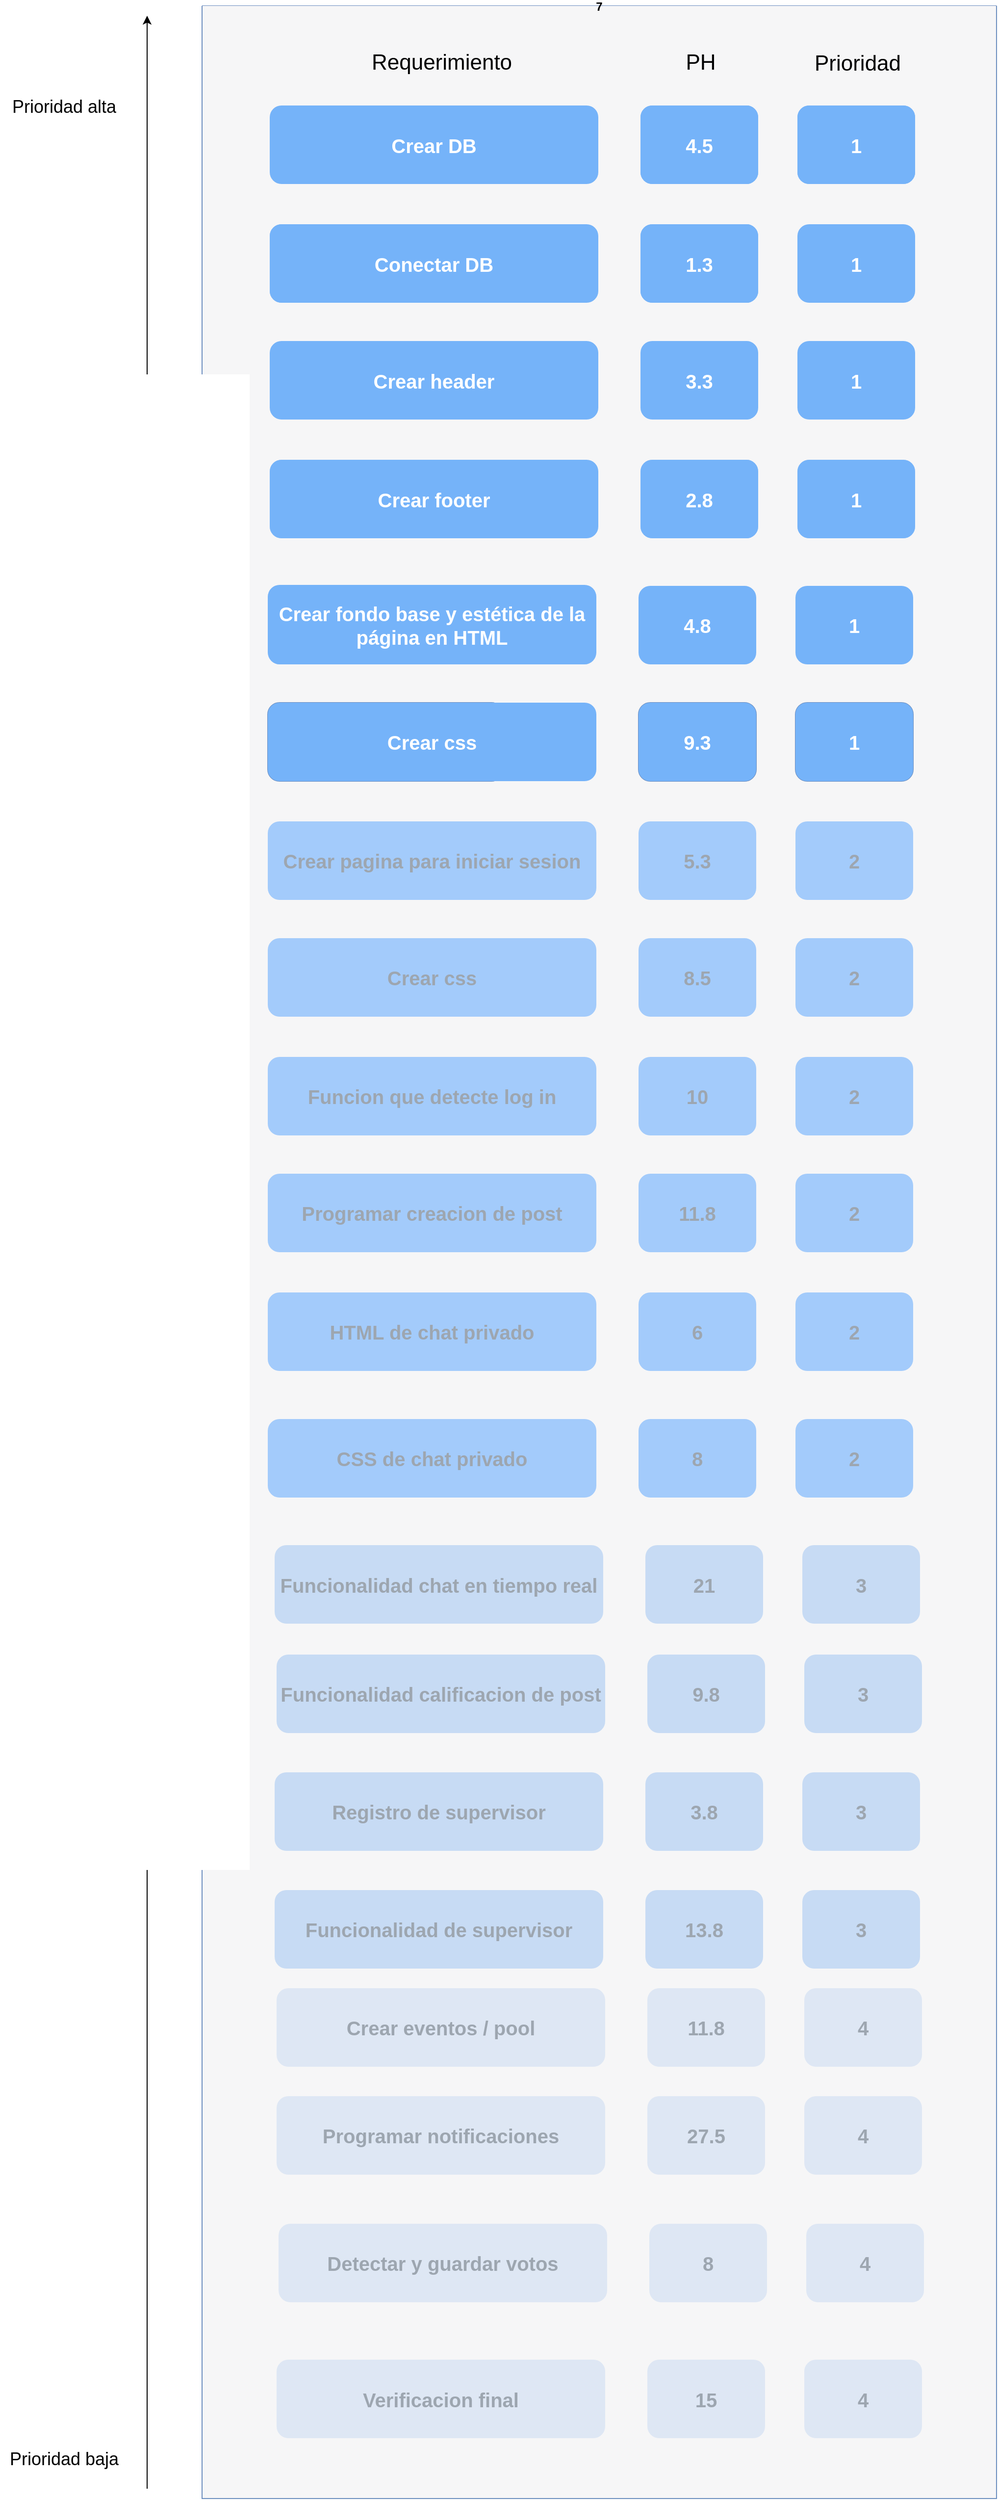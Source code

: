 <mxfile version="21.2.1" type="device">
  <diagram name="Página-1" id="RsbUo45nK9ZGqPTnQo_J">
    <mxGraphModel dx="1637" dy="2760" grid="1" gridSize="10" guides="1" tooltips="1" connect="1" arrows="1" fold="1" page="1" pageScale="1" pageWidth="111100" pageHeight="11100" math="0" shadow="0">
      <root>
        <mxCell id="0" />
        <mxCell id="1" parent="0" />
        <mxCell id="WtdKKoojwQclWSVPvxIC-62" value="7" style="swimlane;startSize=0;fillColor=none;strokeColor=#6c8ebf;gradientColor=none;swimlaneFillColor=#f6f6f7;" parent="1" vertex="1">
          <mxGeometry x="836" y="250" width="810" height="2540" as="geometry" />
        </mxCell>
        <mxCell id="WtdKKoojwQclWSVPvxIC-59" value="&lt;font style=&quot;font-size: 22px;&quot;&gt;Requerimiento&lt;/font&gt;" style="text;html=1;align=center;verticalAlign=middle;resizable=0;points=[];autosize=1;strokeColor=none;fillColor=none;" parent="WtdKKoojwQclWSVPvxIC-62" vertex="1">
          <mxGeometry x="159" y="37.5" width="170" height="40" as="geometry" />
        </mxCell>
        <mxCell id="WtdKKoojwQclWSVPvxIC-60" value="&lt;font style=&quot;font-size: 22px;&quot;&gt;PH&lt;/font&gt;" style="text;html=1;align=center;verticalAlign=middle;resizable=0;points=[];autosize=1;strokeColor=none;fillColor=none;" parent="WtdKKoojwQclWSVPvxIC-62" vertex="1">
          <mxGeometry x="483" y="37.5" width="50" height="40" as="geometry" />
        </mxCell>
        <mxCell id="WtdKKoojwQclWSVPvxIC-61" value="&lt;font style=&quot;font-size: 22px;&quot;&gt;Prioridad&lt;/font&gt;" style="text;html=1;align=center;verticalAlign=middle;resizable=0;points=[];autosize=1;strokeColor=none;fillColor=none;" parent="WtdKKoojwQclWSVPvxIC-62" vertex="1">
          <mxGeometry x="613" y="38.5" width="110" height="40" as="geometry" />
        </mxCell>
        <mxCell id="WtdKKoojwQclWSVPvxIC-25" value="&lt;font color=&quot;#ffffff&quot;&gt;Crear fondo base y estética de la página en HTML&lt;/font&gt;" style="rounded=1;whiteSpace=wrap;html=1;fillColor=#75B3F9;fontColor=#9da6b0;strokeColor=none;gradientColor=none;fontSize=20;fontStyle=1;imageWidth=59;" parent="WtdKKoojwQclWSVPvxIC-62" vertex="1">
          <mxGeometry x="67" y="590" width="335" height="81" as="geometry" />
        </mxCell>
        <mxCell id="WtdKKoojwQclWSVPvxIC-26" value="&lt;font color=&quot;#ffffff&quot;&gt;4.8&lt;/font&gt;" style="rounded=1;whiteSpace=wrap;html=1;fillColor=#75B3F9;fontColor=#9da6b0;strokeColor=none;gradientColor=none;fontSize=20;fontStyle=1" parent="WtdKKoojwQclWSVPvxIC-62" vertex="1">
          <mxGeometry x="445" y="591" width="120" height="80" as="geometry" />
        </mxCell>
        <mxCell id="WtdKKoojwQclWSVPvxIC-27" value="&lt;font color=&quot;#ffffff&quot;&gt;1&lt;/font&gt;" style="rounded=1;whiteSpace=wrap;html=1;fillColor=#75B3F9;fontColor=#9da6b0;strokeColor=none;gradientColor=none;fontSize=20;fontStyle=1" parent="WtdKKoojwQclWSVPvxIC-62" vertex="1">
          <mxGeometry x="605" y="591" width="120" height="80" as="geometry" />
        </mxCell>
        <mxCell id="WtdKKoojwQclWSVPvxIC-28" value="Crear func. advertencia" style="rounded=1;whiteSpace=wrap;html=1;fillColor=#A3CBFB;gradientColor=none;strokeColor=#6c8ebf;fontSize=20;fontStyle=1;fontColor=#9da6b0;imageWidth=59;" parent="WtdKKoojwQclWSVPvxIC-62" vertex="1">
          <mxGeometry x="67" y="710" width="240" height="80" as="geometry" />
        </mxCell>
        <mxCell id="WtdKKoojwQclWSVPvxIC-29" value="" style="rounded=1;whiteSpace=wrap;html=1;fillColor=#A3CBFB;gradientColor=none;strokeColor=#6c8ebf;fontSize=20;fontStyle=1;fontColor=#9da6b0;" parent="WtdKKoojwQclWSVPvxIC-62" vertex="1">
          <mxGeometry x="445" y="710" width="120" height="80" as="geometry" />
        </mxCell>
        <mxCell id="WtdKKoojwQclWSVPvxIC-30" value="" style="rounded=1;whiteSpace=wrap;html=1;fillColor=#A3CBFB;gradientColor=none;strokeColor=#6c8ebf;fontSize=20;fontStyle=1;fontColor=#9da6b0;" parent="WtdKKoojwQclWSVPvxIC-62" vertex="1">
          <mxGeometry x="605" y="710" width="120" height="80" as="geometry" />
        </mxCell>
        <mxCell id="WtdKKoojwQclWSVPvxIC-31" value="Crear pagina para iniciar sesion" style="rounded=1;whiteSpace=wrap;html=1;fillColor=#A3CBFB;gradientColor=none;strokeColor=none;fontSize=20;fontStyle=1;fontColor=#9da6b0;imageWidth=59;" parent="WtdKKoojwQclWSVPvxIC-62" vertex="1">
          <mxGeometry x="67" y="831" width="335" height="80" as="geometry" />
        </mxCell>
        <mxCell id="WtdKKoojwQclWSVPvxIC-32" value="5.3" style="rounded=1;whiteSpace=wrap;html=1;fillColor=#A3CBFB;gradientColor=none;strokeColor=none;fontSize=20;fontStyle=1;fontColor=#9da6b0;" parent="WtdKKoojwQclWSVPvxIC-62" vertex="1">
          <mxGeometry x="445" y="831" width="120" height="80" as="geometry" />
        </mxCell>
        <mxCell id="WtdKKoojwQclWSVPvxIC-33" value="2" style="rounded=1;whiteSpace=wrap;html=1;fillColor=#A3CBFB;gradientColor=none;strokeColor=none;fontSize=20;fontStyle=1;fontColor=#9da6b0;" parent="WtdKKoojwQclWSVPvxIC-62" vertex="1">
          <mxGeometry x="605" y="831" width="120" height="80" as="geometry" />
        </mxCell>
        <mxCell id="WtdKKoojwQclWSVPvxIC-34" value="Crear css" style="rounded=1;whiteSpace=wrap;html=1;fillColor=#A3CBFB;gradientColor=none;strokeColor=none;fontSize=20;fontStyle=1;fontColor=#9da6b0;imageWidth=59;" parent="WtdKKoojwQclWSVPvxIC-62" vertex="1">
          <mxGeometry x="67" y="950" width="335" height="80" as="geometry" />
        </mxCell>
        <mxCell id="WtdKKoojwQclWSVPvxIC-35" value="8.5" style="rounded=1;whiteSpace=wrap;html=1;fillColor=#A3CBFB;gradientColor=none;strokeColor=none;fontSize=20;fontStyle=1;fontColor=#9da6b0;" parent="WtdKKoojwQclWSVPvxIC-62" vertex="1">
          <mxGeometry x="445" y="950" width="120" height="80" as="geometry" />
        </mxCell>
        <mxCell id="WtdKKoojwQclWSVPvxIC-36" value="2" style="rounded=1;whiteSpace=wrap;html=1;fillColor=#A3CBFB;gradientColor=none;strokeColor=none;fontSize=20;fontStyle=1;fontColor=#9da6b0;" parent="WtdKKoojwQclWSVPvxIC-62" vertex="1">
          <mxGeometry x="605" y="950" width="120" height="80" as="geometry" />
        </mxCell>
        <mxCell id="WtdKKoojwQclWSVPvxIC-37" value="Funcion que detecte log in" style="rounded=1;whiteSpace=wrap;html=1;fillColor=#A3CBFB;strokeColor=none;gradientColor=none;fontSize=20;fontStyle=1;fontColor=#9da6b0;imageWidth=59;" parent="WtdKKoojwQclWSVPvxIC-62" vertex="1">
          <mxGeometry x="67" y="1071" width="335" height="80" as="geometry" />
        </mxCell>
        <mxCell id="WtdKKoojwQclWSVPvxIC-38" value="10" style="rounded=1;whiteSpace=wrap;html=1;fillColor=#A3CBFB;strokeColor=none;gradientColor=none;fontSize=20;fontStyle=1;fontColor=#9da6b0;" parent="WtdKKoojwQclWSVPvxIC-62" vertex="1">
          <mxGeometry x="445" y="1071" width="120" height="80" as="geometry" />
        </mxCell>
        <mxCell id="WtdKKoojwQclWSVPvxIC-39" value="2" style="rounded=1;whiteSpace=wrap;html=1;fillColor=#A3CBFB;strokeColor=none;gradientColor=none;fontSize=20;fontStyle=1;fontColor=#9da6b0;" parent="WtdKKoojwQclWSVPvxIC-62" vertex="1">
          <mxGeometry x="605" y="1071" width="120" height="80" as="geometry" />
        </mxCell>
        <mxCell id="WtdKKoojwQclWSVPvxIC-40" value="Programar creacion de post" style="rounded=1;whiteSpace=wrap;html=1;fillColor=#A3CBFB;strokeColor=none;gradientColor=none;fontSize=20;fontStyle=1;fontColor=#9da6b0;imageWidth=59;" parent="WtdKKoojwQclWSVPvxIC-62" vertex="1">
          <mxGeometry x="67" y="1190" width="335" height="80" as="geometry" />
        </mxCell>
        <mxCell id="WtdKKoojwQclWSVPvxIC-41" value="11.8" style="rounded=1;whiteSpace=wrap;html=1;fillColor=#A3CBFB;strokeColor=none;gradientColor=none;fontSize=20;fontStyle=1;fontColor=#9da6b0;" parent="WtdKKoojwQclWSVPvxIC-62" vertex="1">
          <mxGeometry x="445" y="1190" width="120" height="80" as="geometry" />
        </mxCell>
        <mxCell id="WtdKKoojwQclWSVPvxIC-42" value="2" style="rounded=1;whiteSpace=wrap;html=1;fillColor=#A3CBFB;strokeColor=none;gradientColor=none;fontSize=20;fontStyle=1;fontColor=#9da6b0;" parent="WtdKKoojwQclWSVPvxIC-62" vertex="1">
          <mxGeometry x="605" y="1190" width="120" height="80" as="geometry" />
        </mxCell>
        <mxCell id="WtdKKoojwQclWSVPvxIC-43" value="HTML de chat privado" style="rounded=1;whiteSpace=wrap;html=1;fillColor=#A3CBFB;strokeColor=none;gradientColor=none;fontSize=20;fontStyle=1;fontColor=#9da6b0;imageWidth=59;" parent="WtdKKoojwQclWSVPvxIC-62" vertex="1">
          <mxGeometry x="67" y="1311" width="335" height="80" as="geometry" />
        </mxCell>
        <mxCell id="RWWbqGLAIMlPBfHMasml-1" value="CSS de chat privado" style="rounded=1;whiteSpace=wrap;html=1;fillColor=#A3CBFB;strokeColor=none;gradientColor=none;fontSize=20;fontStyle=1;fontColor=#9da6b0;imageWidth=59;" parent="WtdKKoojwQclWSVPvxIC-62" vertex="1">
          <mxGeometry x="67" y="1440" width="335" height="80" as="geometry" />
        </mxCell>
        <mxCell id="WtdKKoojwQclWSVPvxIC-44" value="6" style="rounded=1;whiteSpace=wrap;html=1;fillColor=#A3CBFB;strokeColor=none;gradientColor=none;fontSize=20;fontStyle=1;fontColor=#9da6b0;" parent="WtdKKoojwQclWSVPvxIC-62" vertex="1">
          <mxGeometry x="445" y="1311" width="120" height="80" as="geometry" />
        </mxCell>
        <mxCell id="RWWbqGLAIMlPBfHMasml-2" value="8" style="rounded=1;whiteSpace=wrap;html=1;fillColor=#A3CBFB;strokeColor=none;gradientColor=none;fontSize=20;fontStyle=1;fontColor=#9da6b0;" parent="WtdKKoojwQclWSVPvxIC-62" vertex="1">
          <mxGeometry x="445" y="1440" width="120" height="80" as="geometry" />
        </mxCell>
        <mxCell id="WtdKKoojwQclWSVPvxIC-45" value="2" style="rounded=1;whiteSpace=wrap;html=1;fillColor=#A3CBFB;strokeColor=none;gradientColor=none;fontSize=20;fontStyle=1;fontColor=#9da6b0;" parent="WtdKKoojwQclWSVPvxIC-62" vertex="1">
          <mxGeometry x="605" y="1311" width="120" height="80" as="geometry" />
        </mxCell>
        <mxCell id="RWWbqGLAIMlPBfHMasml-3" value="2" style="rounded=1;whiteSpace=wrap;html=1;fillColor=#A3CBFB;strokeColor=none;gradientColor=none;fontSize=20;fontStyle=1;fontColor=#9da6b0;" parent="WtdKKoojwQclWSVPvxIC-62" vertex="1">
          <mxGeometry x="605" y="1440" width="120" height="80" as="geometry" />
        </mxCell>
        <mxCell id="WtdKKoojwQclWSVPvxIC-65" value="&lt;font color=&quot;#ffffff&quot;&gt;Crear css&lt;/font&gt;" style="rounded=1;whiteSpace=wrap;html=1;fillColor=#75B3F9;gradientColor=none;strokeColor=none;fontSize=20;fontStyle=1;fontColor=#9da6b0;imageWidth=59;" parent="WtdKKoojwQclWSVPvxIC-62" vertex="1">
          <mxGeometry x="67" y="710" width="335" height="80" as="geometry" />
        </mxCell>
        <mxCell id="WtdKKoojwQclWSVPvxIC-66" value="&lt;font color=&quot;#ffffff&quot;&gt;9.3&lt;/font&gt;" style="rounded=1;whiteSpace=wrap;html=1;fillColor=#75B3F9;gradientColor=none;strokeColor=none;fontSize=20;fontStyle=1;fontColor=#9da6b0;" parent="WtdKKoojwQclWSVPvxIC-62" vertex="1">
          <mxGeometry x="445" y="710" width="120" height="80" as="geometry" />
        </mxCell>
        <mxCell id="WtdKKoojwQclWSVPvxIC-67" value="&lt;font color=&quot;#ffffff&quot;&gt;1&lt;/font&gt;" style="rounded=1;whiteSpace=wrap;html=1;fillColor=#75B3F9;gradientColor=none;strokeColor=none;fontSize=20;fontStyle=1;fontColor=#9da6b0;" parent="WtdKKoojwQclWSVPvxIC-62" vertex="1">
          <mxGeometry x="605" y="710" width="120" height="80" as="geometry" />
        </mxCell>
        <mxCell id="RWWbqGLAIMlPBfHMasml-16" value="Funcionalidad chat en tiempo real" style="rounded=1;whiteSpace=wrap;html=1;fillColor=#C7DBF4;strokeColor=none;gradientColor=none;fontSize=20;fontStyle=1;fontColor=#9da6b0;imageWidth=59;" parent="WtdKKoojwQclWSVPvxIC-62" vertex="1">
          <mxGeometry x="74" y="1568.5" width="335" height="80" as="geometry" />
        </mxCell>
        <mxCell id="RWWbqGLAIMlPBfHMasml-17" value="21" style="rounded=1;whiteSpace=wrap;html=1;fillColor=#C7DBF4;strokeColor=none;gradientColor=none;fontSize=20;fontStyle=1;fontColor=#9da6b0;" parent="WtdKKoojwQclWSVPvxIC-62" vertex="1">
          <mxGeometry x="452" y="1568.5" width="120" height="80" as="geometry" />
        </mxCell>
        <mxCell id="RWWbqGLAIMlPBfHMasml-18" value="3" style="rounded=1;whiteSpace=wrap;html=1;fillColor=#C7DBF4;strokeColor=none;gradientColor=none;fontSize=20;fontStyle=1;fontColor=#9da6b0;" parent="WtdKKoojwQclWSVPvxIC-62" vertex="1">
          <mxGeometry x="612" y="1568.5" width="120" height="80" as="geometry" />
        </mxCell>
        <mxCell id="RWWbqGLAIMlPBfHMasml-25" value="Funcionalidad calificacion de post" style="rounded=1;whiteSpace=wrap;html=1;fillColor=#C7DBF4;strokeColor=none;gradientColor=none;fontSize=20;fontStyle=1;fontColor=#9da6b0;imageWidth=59;" parent="WtdKKoojwQclWSVPvxIC-62" vertex="1">
          <mxGeometry x="76" y="1680" width="335" height="80" as="geometry" />
        </mxCell>
        <mxCell id="RWWbqGLAIMlPBfHMasml-26" value="9.8" style="rounded=1;whiteSpace=wrap;html=1;fillColor=#C7DBF4;strokeColor=none;gradientColor=none;fontSize=20;fontStyle=1;fontColor=#9da6b0;" parent="WtdKKoojwQclWSVPvxIC-62" vertex="1">
          <mxGeometry x="454" y="1680" width="120" height="80" as="geometry" />
        </mxCell>
        <mxCell id="RWWbqGLAIMlPBfHMasml-27" value="3" style="rounded=1;whiteSpace=wrap;html=1;fillColor=#C7DBF4;strokeColor=none;gradientColor=none;fontSize=20;fontStyle=1;fontColor=#9da6b0;" parent="WtdKKoojwQclWSVPvxIC-62" vertex="1">
          <mxGeometry x="614" y="1680" width="120" height="80" as="geometry" />
        </mxCell>
        <mxCell id="RWWbqGLAIMlPBfHMasml-28" value="Crear eventos / pool" style="rounded=1;whiteSpace=wrap;html=1;fillColor=#DEE7F4;strokeColor=none;gradientColor=none;fontSize=20;fontStyle=1;fontColor=#9da6b0;imageWidth=59;" parent="WtdKKoojwQclWSVPvxIC-62" vertex="1">
          <mxGeometry x="76" y="2020" width="335" height="80" as="geometry" />
        </mxCell>
        <mxCell id="RWWbqGLAIMlPBfHMasml-31" value="Programar notificaciones" style="rounded=1;whiteSpace=wrap;html=1;fillColor=#DEE7F4;strokeColor=none;gradientColor=none;fontSize=20;fontStyle=1;fontColor=#9da6b0;imageWidth=59;" parent="WtdKKoojwQclWSVPvxIC-62" vertex="1">
          <mxGeometry x="76" y="2130" width="335" height="80" as="geometry" />
        </mxCell>
        <mxCell id="RWWbqGLAIMlPBfHMasml-34" value="Registro de supervisor" style="rounded=1;whiteSpace=wrap;html=1;fillColor=#C7DBF4;strokeColor=none;gradientColor=none;fontSize=20;fontStyle=1;fontColor=#9da6b0;imageWidth=59;" parent="WtdKKoojwQclWSVPvxIC-62" vertex="1">
          <mxGeometry x="74" y="1800" width="335" height="80" as="geometry" />
        </mxCell>
        <mxCell id="RWWbqGLAIMlPBfHMasml-29" value="11.8" style="rounded=1;whiteSpace=wrap;html=1;fillColor=#DEE7F4;strokeColor=none;gradientColor=none;fontSize=20;fontStyle=1;fontColor=#9da6b0;" parent="WtdKKoojwQclWSVPvxIC-62" vertex="1">
          <mxGeometry x="454" y="2020" width="120" height="80" as="geometry" />
        </mxCell>
        <mxCell id="RWWbqGLAIMlPBfHMasml-32" value="27.5" style="rounded=1;whiteSpace=wrap;html=1;fillColor=#DEE7F4;strokeColor=none;gradientColor=none;fontSize=20;fontStyle=1;fontColor=#9da6b0;" parent="WtdKKoojwQclWSVPvxIC-62" vertex="1">
          <mxGeometry x="454" y="2130" width="120" height="80" as="geometry" />
        </mxCell>
        <mxCell id="RWWbqGLAIMlPBfHMasml-35" value="3.8" style="rounded=1;whiteSpace=wrap;html=1;fillColor=#C7DBF4;strokeColor=none;gradientColor=none;fontSize=20;fontStyle=1;fontColor=#9da6b0;" parent="WtdKKoojwQclWSVPvxIC-62" vertex="1">
          <mxGeometry x="452" y="1800" width="120" height="80" as="geometry" />
        </mxCell>
        <mxCell id="RWWbqGLAIMlPBfHMasml-30" value="4" style="rounded=1;whiteSpace=wrap;html=1;fillColor=#DEE7F4;strokeColor=none;gradientColor=none;fontSize=20;fontStyle=1;fontColor=#9da6b0;" parent="WtdKKoojwQclWSVPvxIC-62" vertex="1">
          <mxGeometry x="614" y="2020" width="120" height="80" as="geometry" />
        </mxCell>
        <mxCell id="RWWbqGLAIMlPBfHMasml-33" value="4" style="rounded=1;whiteSpace=wrap;html=1;fillColor=#DEE7F4;strokeColor=none;gradientColor=none;fontSize=20;fontStyle=1;fontColor=#9da6b0;" parent="WtdKKoojwQclWSVPvxIC-62" vertex="1">
          <mxGeometry x="614" y="2130" width="120" height="80" as="geometry" />
        </mxCell>
        <mxCell id="RWWbqGLAIMlPBfHMasml-36" value="3" style="rounded=1;whiteSpace=wrap;html=1;fillColor=#C7DBF4;strokeColor=none;gradientColor=none;fontSize=20;fontStyle=1;fontColor=#9da6b0;" parent="WtdKKoojwQclWSVPvxIC-62" vertex="1">
          <mxGeometry x="612" y="1800" width="120" height="80" as="geometry" />
        </mxCell>
        <mxCell id="RWWbqGLAIMlPBfHMasml-37" value="Funcionalidad de supervisor" style="rounded=1;whiteSpace=wrap;html=1;fillColor=#C7DBF4;strokeColor=none;gradientColor=none;fontSize=20;fontStyle=1;fontColor=#9da6b0;imageWidth=59;" parent="WtdKKoojwQclWSVPvxIC-62" vertex="1">
          <mxGeometry x="74" y="1920" width="335" height="80" as="geometry" />
        </mxCell>
        <mxCell id="RWWbqGLAIMlPBfHMasml-38" value="13.8" style="rounded=1;whiteSpace=wrap;html=1;fillColor=#C7DBF4;strokeColor=none;gradientColor=none;fontSize=20;fontStyle=1;fontColor=#9da6b0;" parent="WtdKKoojwQclWSVPvxIC-62" vertex="1">
          <mxGeometry x="452" y="1920" width="120" height="80" as="geometry" />
        </mxCell>
        <mxCell id="RWWbqGLAIMlPBfHMasml-39" value="3" style="rounded=1;whiteSpace=wrap;html=1;fillColor=#C7DBF4;strokeColor=none;gradientColor=none;fontSize=20;fontStyle=1;fontColor=#9da6b0;" parent="WtdKKoojwQclWSVPvxIC-62" vertex="1">
          <mxGeometry x="612" y="1920" width="120" height="80" as="geometry" />
        </mxCell>
        <mxCell id="RWWbqGLAIMlPBfHMasml-40" value="Verificacion final" style="rounded=1;whiteSpace=wrap;html=1;fillColor=#DEE7F4;strokeColor=none;gradientColor=none;fontSize=20;fontStyle=1;fontColor=#9da6b0;imageWidth=59;" parent="WtdKKoojwQclWSVPvxIC-62" vertex="1">
          <mxGeometry x="76" y="2398.5" width="335" height="80" as="geometry" />
        </mxCell>
        <mxCell id="RWWbqGLAIMlPBfHMasml-41" value="15" style="rounded=1;whiteSpace=wrap;html=1;fillColor=#DEE7F4;strokeColor=none;gradientColor=none;fontSize=20;fontStyle=1;fontColor=#9da6b0;" parent="WtdKKoojwQclWSVPvxIC-62" vertex="1">
          <mxGeometry x="454" y="2398.5" width="120" height="80" as="geometry" />
        </mxCell>
        <mxCell id="RWWbqGLAIMlPBfHMasml-42" value="4" style="rounded=1;whiteSpace=wrap;html=1;fillColor=#DEE7F4;strokeColor=none;gradientColor=none;fontSize=20;fontStyle=1;fontColor=#9da6b0;" parent="WtdKKoojwQclWSVPvxIC-62" vertex="1">
          <mxGeometry x="614" y="2398.5" width="120" height="80" as="geometry" />
        </mxCell>
        <mxCell id="RWWbqGLAIMlPBfHMasml-22" value="Detectar y guardar votos" style="rounded=1;whiteSpace=wrap;html=1;fillColor=#DEE7F4;strokeColor=none;gradientColor=none;fontSize=20;fontStyle=1;fontColor=#9da6b0;imageWidth=59;" parent="WtdKKoojwQclWSVPvxIC-62" vertex="1">
          <mxGeometry x="78" y="2260" width="335" height="80" as="geometry" />
        </mxCell>
        <mxCell id="RWWbqGLAIMlPBfHMasml-23" value="8" style="rounded=1;whiteSpace=wrap;html=1;fillColor=#DEE7F4;strokeColor=none;gradientColor=none;fontSize=20;fontStyle=1;fontColor=#9da6b0;" parent="WtdKKoojwQclWSVPvxIC-62" vertex="1">
          <mxGeometry x="456" y="2260" width="120" height="80" as="geometry" />
        </mxCell>
        <mxCell id="RWWbqGLAIMlPBfHMasml-24" value="4" style="rounded=1;whiteSpace=wrap;html=1;fillColor=#DEE7F4;strokeColor=none;gradientColor=none;fontSize=20;fontStyle=1;fontColor=#9da6b0;" parent="WtdKKoojwQclWSVPvxIC-62" vertex="1">
          <mxGeometry x="616" y="2260" width="120" height="80" as="geometry" />
        </mxCell>
        <mxCell id="WtdKKoojwQclWSVPvxIC-1" value="Crear DB" style="rounded=1;whiteSpace=wrap;html=1;fillColor=#75b3f9;fontColor=#ffffff;strokeColor=none;gradientColor=none;fontSize=20;fontStyle=1;imageWidth=59;" parent="1" vertex="1">
          <mxGeometry x="905" y="351.5" width="335" height="80" as="geometry" />
        </mxCell>
        <mxCell id="WtdKKoojwQclWSVPvxIC-2" value="" style="rounded=1;whiteSpace=wrap;html=1;fillColor=#75b3f9;fontColor=#ffffff;strokeColor=none;fontSize=20;fontStyle=1" parent="1" vertex="1">
          <mxGeometry x="1283" y="351.5" width="120" height="80" as="geometry" />
        </mxCell>
        <mxCell id="WtdKKoojwQclWSVPvxIC-3" value="" style="rounded=1;whiteSpace=wrap;html=1;fillColor=#75b3f9;fontColor=#ffffff;strokeColor=none;fontSize=20;fontStyle=1" parent="1" vertex="1">
          <mxGeometry x="1443" y="351.5" width="120" height="80" as="geometry" />
        </mxCell>
        <mxCell id="WtdKKoojwQclWSVPvxIC-13" value="" style="rounded=1;whiteSpace=wrap;html=1;fillColor=#75b3f9;fontColor=#ffffff;strokeColor=none;fontSize=20;fontStyle=1;imageWidth=59;" parent="1" vertex="1">
          <mxGeometry x="905" y="472.5" width="240" height="80" as="geometry" />
        </mxCell>
        <mxCell id="WtdKKoojwQclWSVPvxIC-14" value="" style="rounded=1;whiteSpace=wrap;html=1;fillColor=#75b3f9;fontColor=#ffffff;strokeColor=none;fontSize=20;fontStyle=1" parent="1" vertex="1">
          <mxGeometry x="1283" y="472.5" width="120" height="80" as="geometry" />
        </mxCell>
        <mxCell id="WtdKKoojwQclWSVPvxIC-15" value="1" style="rounded=1;whiteSpace=wrap;html=1;fillColor=#75b3f9;fontColor=#ffffff;strokeColor=none;gradientColor=none;fontSize=20;fontStyle=1" parent="1" vertex="1">
          <mxGeometry x="1443" y="472.5" width="120" height="80" as="geometry" />
        </mxCell>
        <mxCell id="WtdKKoojwQclWSVPvxIC-16" value="Crear header" style="rounded=1;whiteSpace=wrap;html=1;fillColor=#75b3f9;fontColor=#ffffff;strokeColor=none;gradientColor=none;fontSize=20;fontStyle=1;imageWidth=59;" parent="1" vertex="1">
          <mxGeometry x="905" y="591.5" width="335" height="80" as="geometry" />
        </mxCell>
        <mxCell id="WtdKKoojwQclWSVPvxIC-17" value="3.3" style="rounded=1;whiteSpace=wrap;html=1;fillColor=#75b3f9;fontColor=#ffffff;strokeColor=none;gradientColor=none;fontSize=20;fontStyle=1" parent="1" vertex="1">
          <mxGeometry x="1283" y="591.5" width="120" height="80" as="geometry" />
        </mxCell>
        <mxCell id="WtdKKoojwQclWSVPvxIC-18" value="1" style="rounded=1;whiteSpace=wrap;html=1;fillColor=#75b3f9;fontColor=#ffffff;strokeColor=none;gradientColor=none;fontSize=20;fontStyle=1" parent="1" vertex="1">
          <mxGeometry x="1443" y="591.5" width="120" height="80" as="geometry" />
        </mxCell>
        <mxCell id="WtdKKoojwQclWSVPvxIC-19" value="" style="rounded=1;whiteSpace=wrap;html=1;fillColor=#a3cbfb;fontColor=#ffffff;strokeColor=none;fontSize=20;fontStyle=1;gradientColor=none;imageWidth=59;" parent="1" vertex="1">
          <mxGeometry x="905" y="712.5" width="240" height="80" as="geometry" />
        </mxCell>
        <mxCell id="WtdKKoojwQclWSVPvxIC-20" value="" style="rounded=1;whiteSpace=wrap;html=1;fillColor=#a3cbfb;fontColor=#ffffff;strokeColor=none;fontSize=20;fontStyle=1;gradientColor=none;" parent="1" vertex="1">
          <mxGeometry x="1283" y="712.5" width="120" height="80" as="geometry" />
        </mxCell>
        <mxCell id="WtdKKoojwQclWSVPvxIC-21" value="" style="rounded=1;whiteSpace=wrap;html=1;fillColor=#a3cbfb;fontColor=#ffffff;strokeColor=none;fontSize=20;fontStyle=1;gradientColor=none;" parent="1" vertex="1">
          <mxGeometry x="1443" y="712.5" width="120" height="80" as="geometry" />
        </mxCell>
        <mxCell id="WtdKKoojwQclWSVPvxIC-48" value="4.5" style="rounded=1;whiteSpace=wrap;html=1;fillColor=#75b3f9;fontColor=#ffffff;strokeColor=none;gradientColor=none;fontSize=20;fontStyle=1" parent="1" vertex="1">
          <mxGeometry x="1283" y="351.5" width="120" height="80" as="geometry" />
        </mxCell>
        <mxCell id="WtdKKoojwQclWSVPvxIC-49" value="1" style="rounded=1;whiteSpace=wrap;html=1;fillColor=#75b3f9;fontColor=#ffffff;strokeColor=none;gradientColor=none;fontSize=20;fontStyle=1" parent="1" vertex="1">
          <mxGeometry x="1443" y="351.5" width="120" height="80" as="geometry" />
        </mxCell>
        <mxCell id="WtdKKoojwQclWSVPvxIC-50" value="Conectar DB" style="rounded=1;whiteSpace=wrap;html=1;fillColor=#75b3f9;fontColor=#ffffff;strokeColor=none;gradientColor=none;fontStyle=1;fontSize=20;imageWidth=59;" parent="1" vertex="1">
          <mxGeometry x="905" y="472.5" width="335" height="80" as="geometry" />
        </mxCell>
        <mxCell id="WtdKKoojwQclWSVPvxIC-51" value="1.3" style="rounded=1;whiteSpace=wrap;html=1;fillColor=#75b3f9;fontColor=#ffffff;strokeColor=none;gradientColor=none;fontSize=20;fontStyle=1" parent="1" vertex="1">
          <mxGeometry x="1283" y="472.5" width="120" height="80" as="geometry" />
        </mxCell>
        <mxCell id="WtdKKoojwQclWSVPvxIC-52" value="Crear footer" style="rounded=1;whiteSpace=wrap;html=1;fillColor=#75B3F9;fontColor=#ffffff;strokeColor=none;gradientColor=none;fontSize=20;fontStyle=1;imageWidth=59;" parent="1" vertex="1">
          <mxGeometry x="905" y="712.5" width="335" height="80" as="geometry" />
        </mxCell>
        <mxCell id="WtdKKoojwQclWSVPvxIC-53" value="2.8" style="rounded=1;whiteSpace=wrap;html=1;fillColor=#75B3F9;fontColor=#ffffff;strokeColor=none;gradientColor=none;fontSize=20;fontStyle=1" parent="1" vertex="1">
          <mxGeometry x="1283" y="712.5" width="120" height="80" as="geometry" />
        </mxCell>
        <mxCell id="WtdKKoojwQclWSVPvxIC-54" value="1" style="rounded=1;whiteSpace=wrap;html=1;fillColor=#75B3F9;fontColor=#ffffff;strokeColor=none;gradientColor=none;fontSize=20;fontStyle=1" parent="1" vertex="1">
          <mxGeometry x="1443" y="712.5" width="120" height="80" as="geometry" />
        </mxCell>
        <mxCell id="WtdKKoojwQclWSVPvxIC-68" value="" style="endArrow=none;html=1;rounded=0;startArrow=classic;startFill=1;endFill=0;" parent="1" edge="1">
          <mxGeometry width="50" height="50" relative="1" as="geometry">
            <mxPoint x="780" y="260" as="sourcePoint" />
            <mxPoint x="780" y="2780" as="targetPoint" />
          </mxGeometry>
        </mxCell>
        <mxCell id="WtdKKoojwQclWSVPvxIC-69" value="&lt;font style=&quot;font-size: 18px;&quot;&gt;Prioridad alta&lt;/font&gt;" style="text;html=1;align=center;verticalAlign=middle;resizable=0;points=[];autosize=1;strokeColor=none;fillColor=none;" parent="1" vertex="1">
          <mxGeometry x="630" y="333" width="130" height="40" as="geometry" />
        </mxCell>
        <mxCell id="WtdKKoojwQclWSVPvxIC-70" value="&lt;font style=&quot;font-size: 18px;&quot;&gt;Prioridad baja&lt;/font&gt;" style="text;html=1;align=center;verticalAlign=middle;resizable=0;points=[];autosize=1;strokeColor=none;fillColor=none;" parent="1" vertex="1">
          <mxGeometry x="630" y="2730" width="130" height="40" as="geometry" />
        </mxCell>
      </root>
    </mxGraphModel>
  </diagram>
</mxfile>
